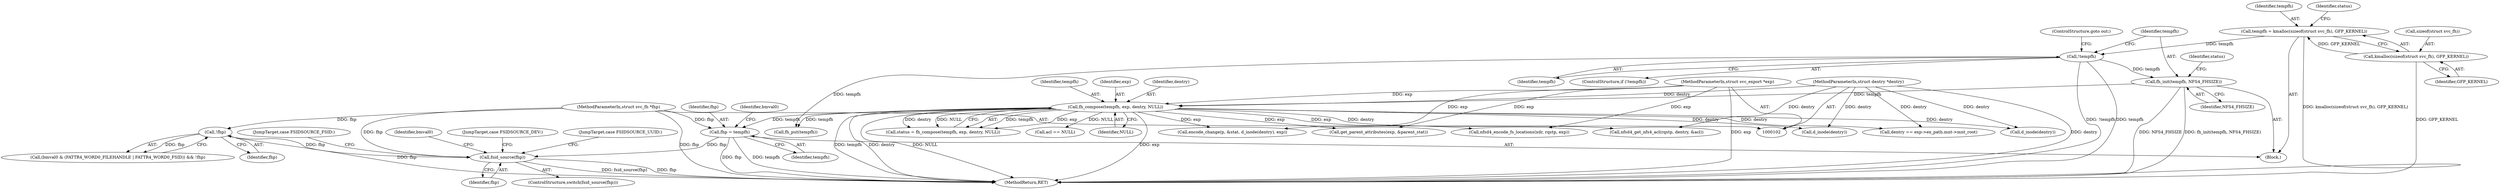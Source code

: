 digraph "0_linux_c70422f760c120480fee4de6c38804c72aa26bc1_12@pointer" {
"1000732" [label="(Call,fsid_source(fhp))"];
"1000267" [label="(Call,!fhp)"];
"1000104" [label="(MethodParameterIn,struct svc_fh *fhp)"];
"1000296" [label="(Call,fhp = tempfh)"];
"1000288" [label="(Call,fh_compose(tempfh, exp, dentry, NULL))"];
"1000283" [label="(Call,fh_init(tempfh, NFS4_FHSIZE))"];
"1000280" [label="(Call,!tempfh)"];
"1000270" [label="(Call,tempfh = kmalloc(sizeof(struct svc_fh), GFP_KERNEL))"];
"1000272" [label="(Call,kmalloc(sizeof(struct svc_fh), GFP_KERNEL))"];
"1000105" [label="(MethodParameterIn,struct svc_export *exp)"];
"1000106" [label="(MethodParameterIn,struct dentry *dentry)"];
"1000306" [label="(Call,nfsd4_get_nfs4_acl(rqstp, dentry, &acl))"];
"1000291" [label="(Identifier,dentry)"];
"1000269" [label="(Block,)"];
"1000267" [label="(Call,!fhp)"];
"1000297" [label="(Identifier,fhp)"];
"1000271" [label="(Identifier,tempfh)"];
"1000731" [label="(ControlStructure,switch(fsid_source(fhp)))"];
"1000282" [label="(ControlStructure,goto out;)"];
"1000286" [label="(Call,status = fh_compose(tempfh, exp, dentry, NULL))"];
"1001206" [label="(Call,nfsd4_encode_fs_locations(xdr, rqstp, exp))"];
"1000268" [label="(Identifier,fhp)"];
"1000864" [label="(Call,acl == NULL)"];
"1000298" [label="(Identifier,tempfh)"];
"1001767" [label="(Call,dentry == exp->ex_path.mnt->mnt_root)"];
"1000106" [label="(MethodParameterIn,struct dentry *dentry)"];
"1000105" [label="(MethodParameterIn,struct svc_export *exp)"];
"1000615" [label="(Call,d_inode(dentry))"];
"1000283" [label="(Call,fh_init(tempfh, NFS4_FHSIZE))"];
"1000288" [label="(Call,fh_compose(tempfh, exp, dentry, NULL))"];
"1000611" [label="(Call,encode_change(p, &stat, d_inode(dentry), exp))"];
"1000273" [label="(Call,sizeof(struct svc_fh))"];
"1000281" [label="(Identifier,tempfh)"];
"1001779" [label="(Call,get_parent_attributes(exp, &parent_stat))"];
"1000296" [label="(Call,fhp = tempfh)"];
"1000104" [label="(MethodParameterIn,struct svc_fh *fhp)"];
"1000785" [label="(JumpTarget,case FSIDSOURCE_UUID:)"];
"1000289" [label="(Identifier,tempfh)"];
"1001912" [label="(Call,fh_put(tempfh))"];
"1000735" [label="(JumpTarget,case FSIDSOURCE_FSID:)"];
"1000270" [label="(Call,tempfh = kmalloc(sizeof(struct svc_fh), GFP_KERNEL))"];
"1000292" [label="(Identifier,NULL)"];
"1000280" [label="(Call,!tempfh)"];
"1000301" [label="(Identifier,bmval0)"];
"1000287" [label="(Identifier,status)"];
"1000797" [label="(Identifier,bmval0)"];
"1000354" [label="(Call,d_inode(dentry))"];
"1000284" [label="(Identifier,tempfh)"];
"1000753" [label="(JumpTarget,case FSIDSOURCE_DEV:)"];
"1001934" [label="(MethodReturn,RET)"];
"1000272" [label="(Call,kmalloc(sizeof(struct svc_fh), GFP_KERNEL))"];
"1000275" [label="(Identifier,GFP_KERNEL)"];
"1000285" [label="(Identifier,NFS4_FHSIZE)"];
"1000261" [label="(Call,(bmval0 & (FATTR4_WORD0_FILEHANDLE | FATTR4_WORD0_FSID)) && !fhp)"];
"1000733" [label="(Identifier,fhp)"];
"1000279" [label="(ControlStructure,if (!tempfh))"];
"1000290" [label="(Identifier,exp)"];
"1000277" [label="(Identifier,status)"];
"1000732" [label="(Call,fsid_source(fhp))"];
"1000732" -> "1000731"  [label="AST: "];
"1000732" -> "1000733"  [label="CFG: "];
"1000733" -> "1000732"  [label="AST: "];
"1000735" -> "1000732"  [label="CFG: "];
"1000753" -> "1000732"  [label="CFG: "];
"1000785" -> "1000732"  [label="CFG: "];
"1000797" -> "1000732"  [label="CFG: "];
"1000732" -> "1001934"  [label="DDG: fsid_source(fhp)"];
"1000732" -> "1001934"  [label="DDG: fhp"];
"1000267" -> "1000732"  [label="DDG: fhp"];
"1000296" -> "1000732"  [label="DDG: fhp"];
"1000104" -> "1000732"  [label="DDG: fhp"];
"1000267" -> "1000261"  [label="AST: "];
"1000267" -> "1000268"  [label="CFG: "];
"1000268" -> "1000267"  [label="AST: "];
"1000261" -> "1000267"  [label="CFG: "];
"1000267" -> "1001934"  [label="DDG: fhp"];
"1000267" -> "1000261"  [label="DDG: fhp"];
"1000104" -> "1000267"  [label="DDG: fhp"];
"1000104" -> "1000102"  [label="AST: "];
"1000104" -> "1001934"  [label="DDG: fhp"];
"1000104" -> "1000296"  [label="DDG: fhp"];
"1000296" -> "1000269"  [label="AST: "];
"1000296" -> "1000298"  [label="CFG: "];
"1000297" -> "1000296"  [label="AST: "];
"1000298" -> "1000296"  [label="AST: "];
"1000301" -> "1000296"  [label="CFG: "];
"1000296" -> "1001934"  [label="DDG: tempfh"];
"1000296" -> "1001934"  [label="DDG: fhp"];
"1000288" -> "1000296"  [label="DDG: tempfh"];
"1000288" -> "1000286"  [label="AST: "];
"1000288" -> "1000292"  [label="CFG: "];
"1000289" -> "1000288"  [label="AST: "];
"1000290" -> "1000288"  [label="AST: "];
"1000291" -> "1000288"  [label="AST: "];
"1000292" -> "1000288"  [label="AST: "];
"1000286" -> "1000288"  [label="CFG: "];
"1000288" -> "1001934"  [label="DDG: dentry"];
"1000288" -> "1001934"  [label="DDG: NULL"];
"1000288" -> "1001934"  [label="DDG: exp"];
"1000288" -> "1001934"  [label="DDG: tempfh"];
"1000288" -> "1000286"  [label="DDG: tempfh"];
"1000288" -> "1000286"  [label="DDG: exp"];
"1000288" -> "1000286"  [label="DDG: dentry"];
"1000288" -> "1000286"  [label="DDG: NULL"];
"1000283" -> "1000288"  [label="DDG: tempfh"];
"1000105" -> "1000288"  [label="DDG: exp"];
"1000106" -> "1000288"  [label="DDG: dentry"];
"1000288" -> "1000306"  [label="DDG: dentry"];
"1000288" -> "1000354"  [label="DDG: dentry"];
"1000288" -> "1000615"  [label="DDG: dentry"];
"1000288" -> "1000611"  [label="DDG: exp"];
"1000288" -> "1000864"  [label="DDG: NULL"];
"1000288" -> "1001206"  [label="DDG: exp"];
"1000288" -> "1001767"  [label="DDG: dentry"];
"1000288" -> "1001779"  [label="DDG: exp"];
"1000288" -> "1001912"  [label="DDG: tempfh"];
"1000283" -> "1000269"  [label="AST: "];
"1000283" -> "1000285"  [label="CFG: "];
"1000284" -> "1000283"  [label="AST: "];
"1000285" -> "1000283"  [label="AST: "];
"1000287" -> "1000283"  [label="CFG: "];
"1000283" -> "1001934"  [label="DDG: NFS4_FHSIZE"];
"1000283" -> "1001934"  [label="DDG: fh_init(tempfh, NFS4_FHSIZE)"];
"1000280" -> "1000283"  [label="DDG: tempfh"];
"1000280" -> "1000279"  [label="AST: "];
"1000280" -> "1000281"  [label="CFG: "];
"1000281" -> "1000280"  [label="AST: "];
"1000282" -> "1000280"  [label="CFG: "];
"1000284" -> "1000280"  [label="CFG: "];
"1000280" -> "1001934"  [label="DDG: !tempfh"];
"1000280" -> "1001934"  [label="DDG: tempfh"];
"1000270" -> "1000280"  [label="DDG: tempfh"];
"1000280" -> "1001912"  [label="DDG: tempfh"];
"1000270" -> "1000269"  [label="AST: "];
"1000270" -> "1000272"  [label="CFG: "];
"1000271" -> "1000270"  [label="AST: "];
"1000272" -> "1000270"  [label="AST: "];
"1000277" -> "1000270"  [label="CFG: "];
"1000270" -> "1001934"  [label="DDG: kmalloc(sizeof(struct svc_fh), GFP_KERNEL)"];
"1000272" -> "1000270"  [label="DDG: GFP_KERNEL"];
"1000272" -> "1000275"  [label="CFG: "];
"1000273" -> "1000272"  [label="AST: "];
"1000275" -> "1000272"  [label="AST: "];
"1000272" -> "1001934"  [label="DDG: GFP_KERNEL"];
"1000105" -> "1000102"  [label="AST: "];
"1000105" -> "1001934"  [label="DDG: exp"];
"1000105" -> "1000611"  [label="DDG: exp"];
"1000105" -> "1001206"  [label="DDG: exp"];
"1000105" -> "1001779"  [label="DDG: exp"];
"1000106" -> "1000102"  [label="AST: "];
"1000106" -> "1001934"  [label="DDG: dentry"];
"1000106" -> "1000306"  [label="DDG: dentry"];
"1000106" -> "1000354"  [label="DDG: dentry"];
"1000106" -> "1000615"  [label="DDG: dentry"];
"1000106" -> "1001767"  [label="DDG: dentry"];
}
